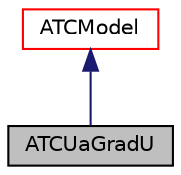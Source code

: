 digraph "ATCUaGradU"
{
  bgcolor="transparent";
  edge [fontname="Helvetica",fontsize="10",labelfontname="Helvetica",labelfontsize="10"];
  node [fontname="Helvetica",fontsize="10",shape=record];
  Node1 [label="ATCUaGradU",height=0.2,width=0.4,color="black", fillcolor="grey75", style="filled" fontcolor="black"];
  Node2 -> Node1 [dir="back",color="midnightblue",fontsize="10",style="solid",fontname="Helvetica"];
  Node2 [label="ATCModel",height=0.2,width=0.4,color="red",URL="$classFoam_1_1ATCModel.html",tooltip="Base class for selecting the adjoint transpose convection model. Inherits from regIOobject to add loo..."];
}
